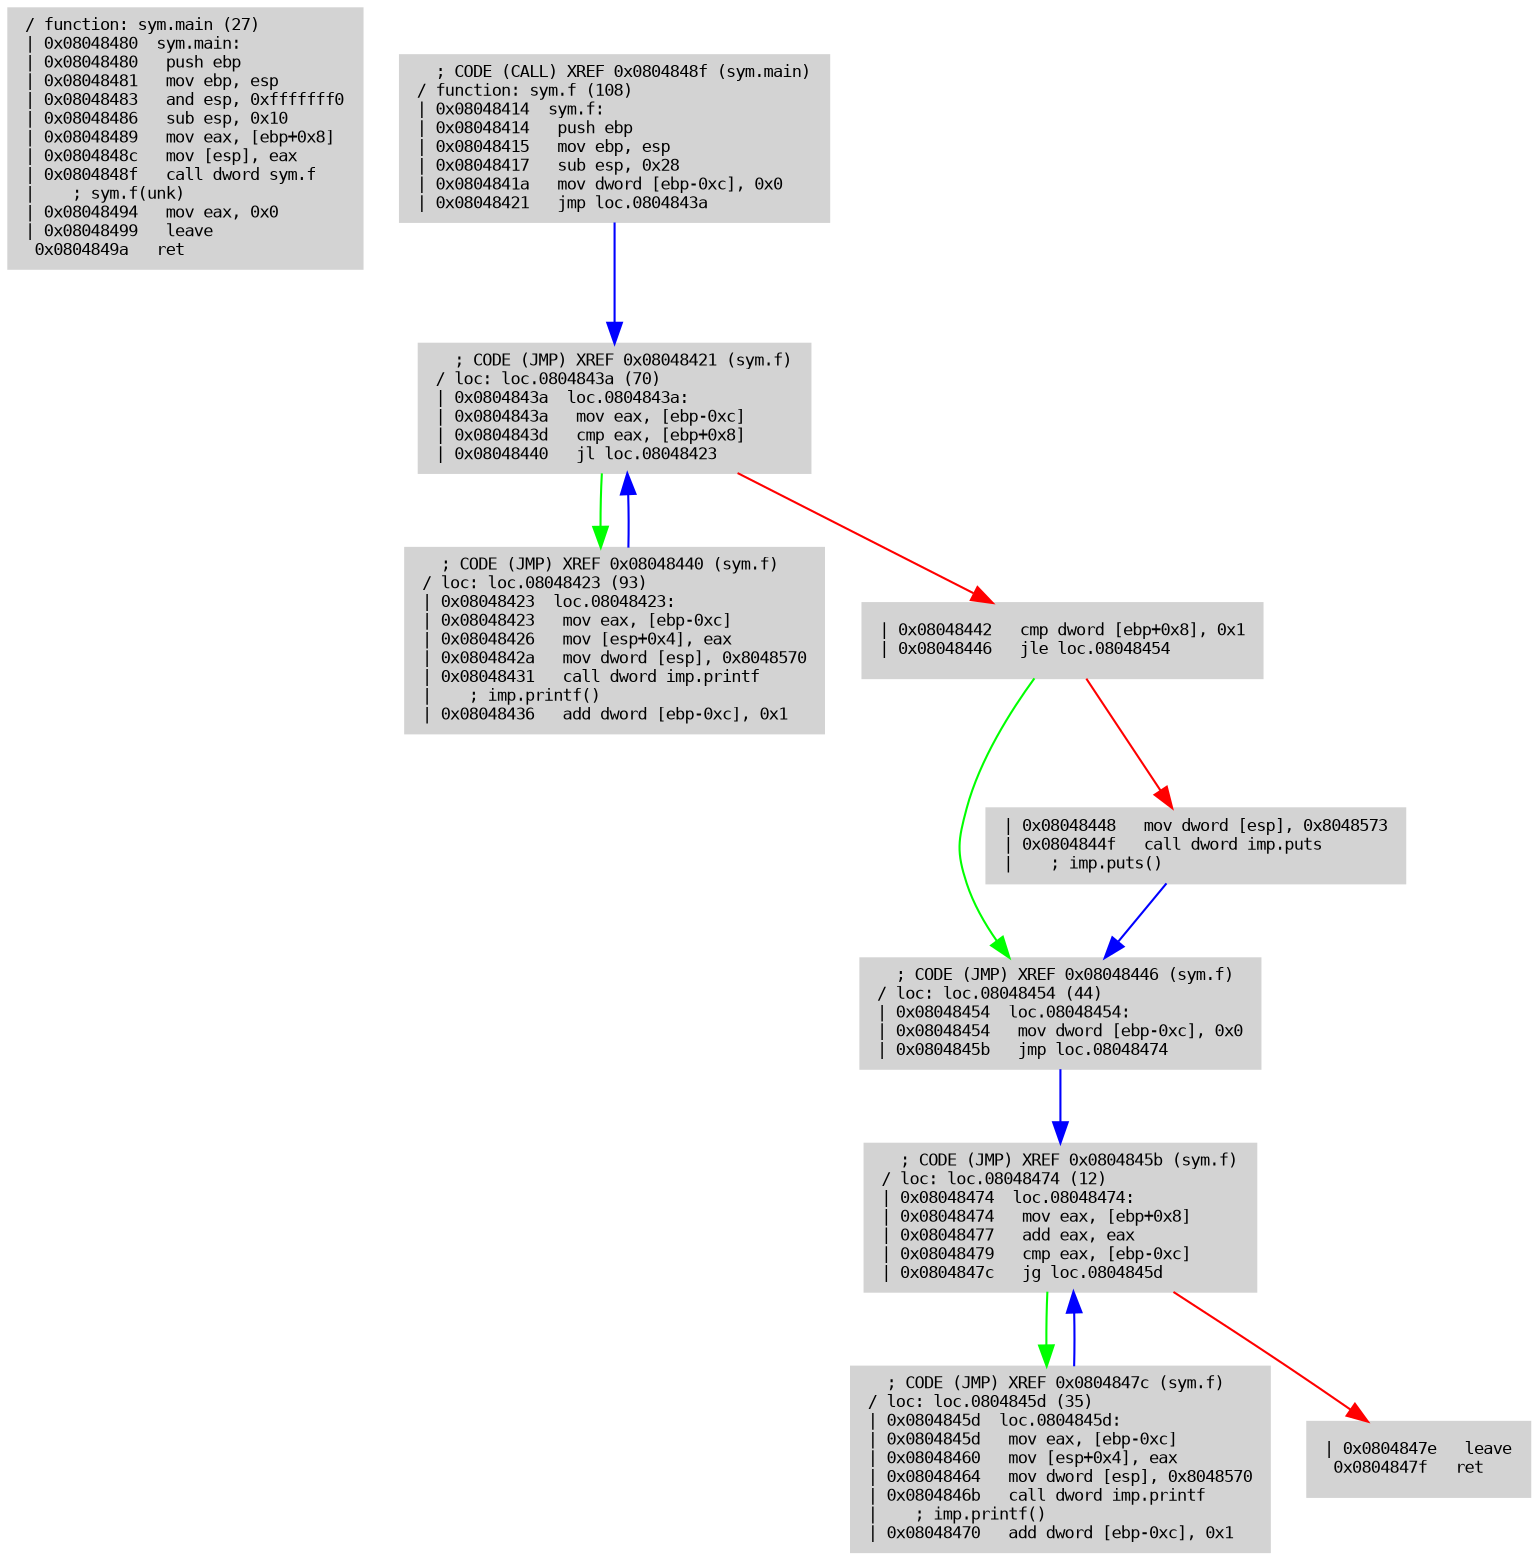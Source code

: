 digraph code {
	graph [bgcolor=white];
	node [color=lightgray, style=filled shape=box fontname="Courier" fontsize="8"];
 "0x08048480_0x08048480" [URL="sym.main/0x08048480" color="lightgray", label="/ function: sym.main (27)\l| 0x08048480  sym.main:\l| 0x08048480   push ebp\l| 0x08048481   mov ebp, esp\l| 0x08048483   and esp, 0xfffffff0\l| 0x08048486   sub esp, 0x10\l| 0x08048489   mov eax, [ebp+0x8]\l| 0x0804848c   mov [esp], eax\l| 0x0804848f   call dword sym.f\l|    ; sym.f(unk)\l| 0x08048494   mov eax, 0x0\l| 0x08048499   leave\l\ 0x0804849a   ret\l"]
	"0x08048414_0x08048414" -> "0x08048414_0x0804843a" [color="blue"];
 "0x08048414_0x08048414" [URL="sym.f/0x08048414" color="lightgray", label="  ; CODE (CALL) XREF 0x0804848f (sym.main)\l/ function: sym.f (108)\l| 0x08048414  sym.f:\l| 0x08048414   push ebp\l| 0x08048415   mov ebp, esp\l| 0x08048417   sub esp, 0x28\l| 0x0804841a   mov dword [ebp-0xc], 0x0\l| 0x08048421   jmp loc.0804843a\l"]
	"0x08048414_0x08048423" -> "0x08048414_0x0804843a" [color="blue"];
 "0x08048414_0x08048423" [URL="sym.f/0x08048423" color="lightgray", label="  ; CODE (JMP) XREF 0x08048440 (sym.f)\l/ loc: loc.08048423 (93)\l| 0x08048423  loc.08048423:\l| 0x08048423   mov eax, [ebp-0xc]\l| 0x08048426   mov [esp+0x4], eax\l| 0x0804842a   mov dword [esp], 0x8048570\l| 0x08048431   call dword imp.printf\l|    ; imp.printf()\l| 0x08048436   add dword [ebp-0xc], 0x1\l"]
	"0x08048414_0x0804843a" -> "0x08048414_0x08048423" [color="green"];
	"0x08048414_0x0804843a" -> "0x08048414_0x08048442" [color="red"];
 "0x08048414_0x0804843a" [URL="sym.f/0x0804843a" color="lightgray", label="  ; CODE (JMP) XREF 0x08048421 (sym.f)\l/ loc: loc.0804843a (70)\l| 0x0804843a  loc.0804843a:\l| 0x0804843a   mov eax, [ebp-0xc]\l| 0x0804843d   cmp eax, [ebp+0x8]\l| 0x08048440   jl loc.08048423\l"]
	"0x08048414_0x08048442" -> "0x08048414_0x08048454" [color="green"];
	"0x08048414_0x08048442" -> "0x08048414_0x08048448" [color="red"];
 "0x08048414_0x08048442" [URL="sym.f/0x08048442" color="lightgray", label="| 0x08048442   cmp dword [ebp+0x8], 0x1\l| 0x08048446   jle loc.08048454\l"]
	"0x08048414_0x08048448" -> "0x08048414_0x08048454" [color="blue"];
 "0x08048414_0x08048448" [URL="sym.f/0x08048448" color="lightgray", label="| 0x08048448   mov dword [esp], 0x8048573\l| 0x0804844f   call dword imp.puts\l|    ; imp.puts()\l"]
	"0x08048414_0x08048454" -> "0x08048414_0x08048474" [color="blue"];
 "0x08048414_0x08048454" [URL="sym.f/0x08048454" color="lightgray", label="  ; CODE (JMP) XREF 0x08048446 (sym.f)\l/ loc: loc.08048454 (44)\l| 0x08048454  loc.08048454:\l| 0x08048454   mov dword [ebp-0xc], 0x0\l| 0x0804845b   jmp loc.08048474\l"]
	"0x08048414_0x0804845d" -> "0x08048414_0x08048474" [color="blue"];
 "0x08048414_0x0804845d" [URL="sym.f/0x0804845d" color="lightgray", label="  ; CODE (JMP) XREF 0x0804847c (sym.f)\l/ loc: loc.0804845d (35)\l| 0x0804845d  loc.0804845d:\l| 0x0804845d   mov eax, [ebp-0xc]\l| 0x08048460   mov [esp+0x4], eax\l| 0x08048464   mov dword [esp], 0x8048570\l| 0x0804846b   call dword imp.printf\l|    ; imp.printf()\l| 0x08048470   add dword [ebp-0xc], 0x1\l"]
	"0x08048414_0x08048474" -> "0x08048414_0x0804845d" [color="green"];
	"0x08048414_0x08048474" -> "0x08048414_0x0804847e" [color="red"];
 "0x08048414_0x08048474" [URL="sym.f/0x08048474" color="lightgray", label="  ; CODE (JMP) XREF 0x0804845b (sym.f)\l/ loc: loc.08048474 (12)\l| 0x08048474  loc.08048474:\l| 0x08048474   mov eax, [ebp+0x8]\l| 0x08048477   add eax, eax\l| 0x08048479   cmp eax, [ebp-0xc]\l| 0x0804847c   jg loc.0804845d\l"]
 "0x08048414_0x0804847e" [URL="sym.f/0x0804847e" color="lightgray", label="| 0x0804847e   leave\l\ 0x0804847f   ret\l"]
}
